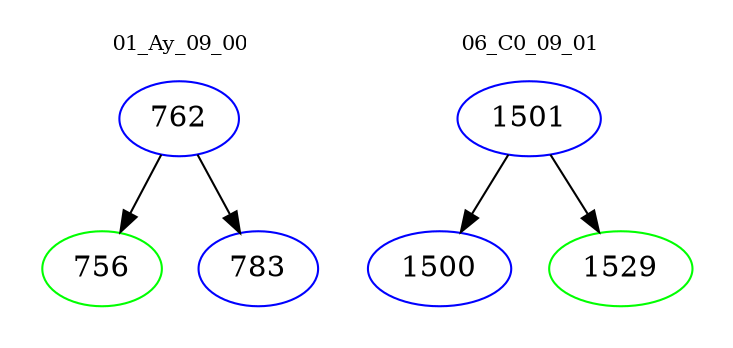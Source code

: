 digraph{
subgraph cluster_0 {
color = white
label = "01_Ay_09_00";
fontsize=10;
T0_762 [label="762", color="blue"]
T0_762 -> T0_756 [color="black"]
T0_756 [label="756", color="green"]
T0_762 -> T0_783 [color="black"]
T0_783 [label="783", color="blue"]
}
subgraph cluster_1 {
color = white
label = "06_C0_09_01";
fontsize=10;
T1_1501 [label="1501", color="blue"]
T1_1501 -> T1_1500 [color="black"]
T1_1500 [label="1500", color="blue"]
T1_1501 -> T1_1529 [color="black"]
T1_1529 [label="1529", color="green"]
}
}

